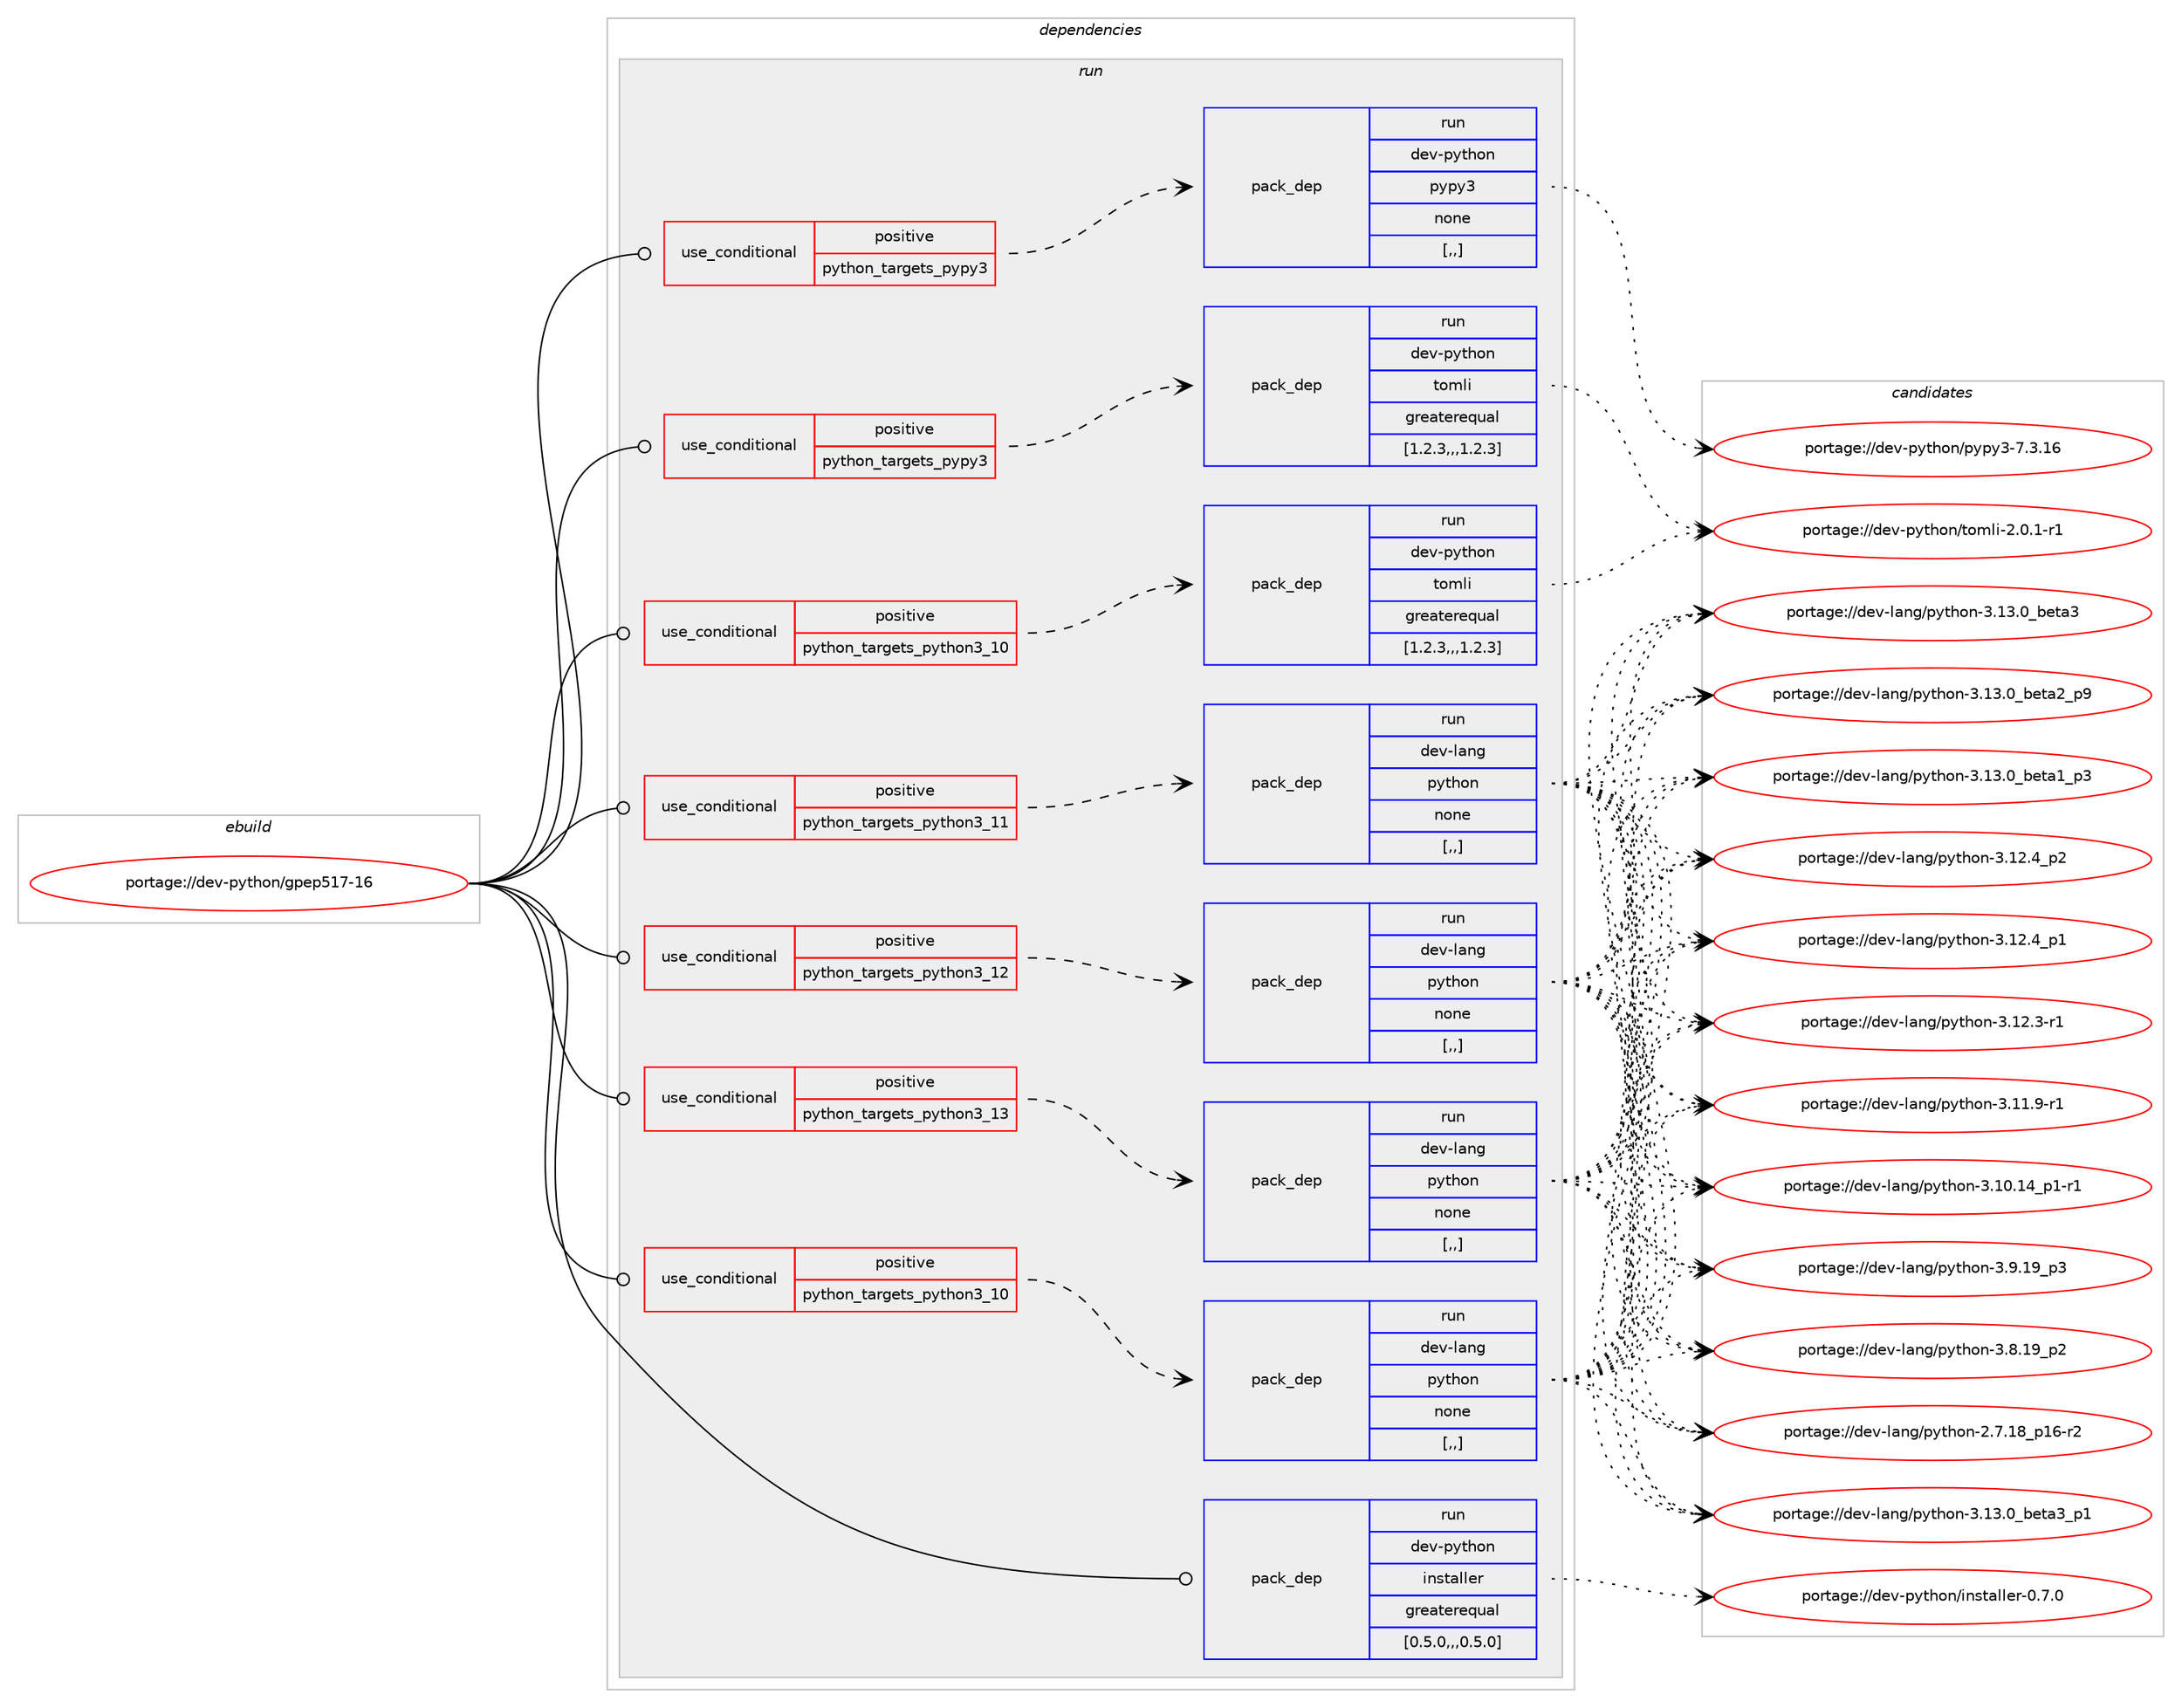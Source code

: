 digraph prolog {

# *************
# Graph options
# *************

newrank=true;
concentrate=true;
compound=true;
graph [rankdir=LR,fontname=Helvetica,fontsize=10,ranksep=1.5];#, ranksep=2.5, nodesep=0.2];
edge  [arrowhead=vee];
node  [fontname=Helvetica,fontsize=10];

# **********
# The ebuild
# **********

subgraph cluster_leftcol {
color=gray;
rank=same;
label=<<i>ebuild</i>>;
id [label="portage://dev-python/gpep517-16", color=red, width=4, href="../dev-python/gpep517-16.svg"];
}

# ****************
# The dependencies
# ****************

subgraph cluster_midcol {
color=gray;
label=<<i>dependencies</i>>;
subgraph cluster_compile {
fillcolor="#eeeeee";
style=filled;
label=<<i>compile</i>>;
}
subgraph cluster_compileandrun {
fillcolor="#eeeeee";
style=filled;
label=<<i>compile and run</i>>;
}
subgraph cluster_run {
fillcolor="#eeeeee";
style=filled;
label=<<i>run</i>>;
subgraph cond32743 {
dependency145951 [label=<<TABLE BORDER="0" CELLBORDER="1" CELLSPACING="0" CELLPADDING="4"><TR><TD ROWSPAN="3" CELLPADDING="10">use_conditional</TD></TR><TR><TD>positive</TD></TR><TR><TD>python_targets_pypy3</TD></TR></TABLE>>, shape=none, color=red];
subgraph pack111973 {
dependency145952 [label=<<TABLE BORDER="0" CELLBORDER="1" CELLSPACING="0" CELLPADDING="4" WIDTH="220"><TR><TD ROWSPAN="6" CELLPADDING="30">pack_dep</TD></TR><TR><TD WIDTH="110">run</TD></TR><TR><TD>dev-python</TD></TR><TR><TD>pypy3</TD></TR><TR><TD>none</TD></TR><TR><TD>[,,]</TD></TR></TABLE>>, shape=none, color=blue];
}
dependency145951:e -> dependency145952:w [weight=20,style="dashed",arrowhead="vee"];
}
id:e -> dependency145951:w [weight=20,style="solid",arrowhead="odot"];
subgraph cond32744 {
dependency145953 [label=<<TABLE BORDER="0" CELLBORDER="1" CELLSPACING="0" CELLPADDING="4"><TR><TD ROWSPAN="3" CELLPADDING="10">use_conditional</TD></TR><TR><TD>positive</TD></TR><TR><TD>python_targets_pypy3</TD></TR></TABLE>>, shape=none, color=red];
subgraph pack111974 {
dependency145954 [label=<<TABLE BORDER="0" CELLBORDER="1" CELLSPACING="0" CELLPADDING="4" WIDTH="220"><TR><TD ROWSPAN="6" CELLPADDING="30">pack_dep</TD></TR><TR><TD WIDTH="110">run</TD></TR><TR><TD>dev-python</TD></TR><TR><TD>tomli</TD></TR><TR><TD>greaterequal</TD></TR><TR><TD>[1.2.3,,,1.2.3]</TD></TR></TABLE>>, shape=none, color=blue];
}
dependency145953:e -> dependency145954:w [weight=20,style="dashed",arrowhead="vee"];
}
id:e -> dependency145953:w [weight=20,style="solid",arrowhead="odot"];
subgraph cond32745 {
dependency145955 [label=<<TABLE BORDER="0" CELLBORDER="1" CELLSPACING="0" CELLPADDING="4"><TR><TD ROWSPAN="3" CELLPADDING="10">use_conditional</TD></TR><TR><TD>positive</TD></TR><TR><TD>python_targets_python3_10</TD></TR></TABLE>>, shape=none, color=red];
subgraph pack111975 {
dependency145956 [label=<<TABLE BORDER="0" CELLBORDER="1" CELLSPACING="0" CELLPADDING="4" WIDTH="220"><TR><TD ROWSPAN="6" CELLPADDING="30">pack_dep</TD></TR><TR><TD WIDTH="110">run</TD></TR><TR><TD>dev-lang</TD></TR><TR><TD>python</TD></TR><TR><TD>none</TD></TR><TR><TD>[,,]</TD></TR></TABLE>>, shape=none, color=blue];
}
dependency145955:e -> dependency145956:w [weight=20,style="dashed",arrowhead="vee"];
}
id:e -> dependency145955:w [weight=20,style="solid",arrowhead="odot"];
subgraph cond32746 {
dependency145957 [label=<<TABLE BORDER="0" CELLBORDER="1" CELLSPACING="0" CELLPADDING="4"><TR><TD ROWSPAN="3" CELLPADDING="10">use_conditional</TD></TR><TR><TD>positive</TD></TR><TR><TD>python_targets_python3_10</TD></TR></TABLE>>, shape=none, color=red];
subgraph pack111976 {
dependency145958 [label=<<TABLE BORDER="0" CELLBORDER="1" CELLSPACING="0" CELLPADDING="4" WIDTH="220"><TR><TD ROWSPAN="6" CELLPADDING="30">pack_dep</TD></TR><TR><TD WIDTH="110">run</TD></TR><TR><TD>dev-python</TD></TR><TR><TD>tomli</TD></TR><TR><TD>greaterequal</TD></TR><TR><TD>[1.2.3,,,1.2.3]</TD></TR></TABLE>>, shape=none, color=blue];
}
dependency145957:e -> dependency145958:w [weight=20,style="dashed",arrowhead="vee"];
}
id:e -> dependency145957:w [weight=20,style="solid",arrowhead="odot"];
subgraph cond32747 {
dependency145959 [label=<<TABLE BORDER="0" CELLBORDER="1" CELLSPACING="0" CELLPADDING="4"><TR><TD ROWSPAN="3" CELLPADDING="10">use_conditional</TD></TR><TR><TD>positive</TD></TR><TR><TD>python_targets_python3_11</TD></TR></TABLE>>, shape=none, color=red];
subgraph pack111977 {
dependency145960 [label=<<TABLE BORDER="0" CELLBORDER="1" CELLSPACING="0" CELLPADDING="4" WIDTH="220"><TR><TD ROWSPAN="6" CELLPADDING="30">pack_dep</TD></TR><TR><TD WIDTH="110">run</TD></TR><TR><TD>dev-lang</TD></TR><TR><TD>python</TD></TR><TR><TD>none</TD></TR><TR><TD>[,,]</TD></TR></TABLE>>, shape=none, color=blue];
}
dependency145959:e -> dependency145960:w [weight=20,style="dashed",arrowhead="vee"];
}
id:e -> dependency145959:w [weight=20,style="solid",arrowhead="odot"];
subgraph cond32748 {
dependency145961 [label=<<TABLE BORDER="0" CELLBORDER="1" CELLSPACING="0" CELLPADDING="4"><TR><TD ROWSPAN="3" CELLPADDING="10">use_conditional</TD></TR><TR><TD>positive</TD></TR><TR><TD>python_targets_python3_12</TD></TR></TABLE>>, shape=none, color=red];
subgraph pack111978 {
dependency145962 [label=<<TABLE BORDER="0" CELLBORDER="1" CELLSPACING="0" CELLPADDING="4" WIDTH="220"><TR><TD ROWSPAN="6" CELLPADDING="30">pack_dep</TD></TR><TR><TD WIDTH="110">run</TD></TR><TR><TD>dev-lang</TD></TR><TR><TD>python</TD></TR><TR><TD>none</TD></TR><TR><TD>[,,]</TD></TR></TABLE>>, shape=none, color=blue];
}
dependency145961:e -> dependency145962:w [weight=20,style="dashed",arrowhead="vee"];
}
id:e -> dependency145961:w [weight=20,style="solid",arrowhead="odot"];
subgraph cond32749 {
dependency145963 [label=<<TABLE BORDER="0" CELLBORDER="1" CELLSPACING="0" CELLPADDING="4"><TR><TD ROWSPAN="3" CELLPADDING="10">use_conditional</TD></TR><TR><TD>positive</TD></TR><TR><TD>python_targets_python3_13</TD></TR></TABLE>>, shape=none, color=red];
subgraph pack111979 {
dependency145964 [label=<<TABLE BORDER="0" CELLBORDER="1" CELLSPACING="0" CELLPADDING="4" WIDTH="220"><TR><TD ROWSPAN="6" CELLPADDING="30">pack_dep</TD></TR><TR><TD WIDTH="110">run</TD></TR><TR><TD>dev-lang</TD></TR><TR><TD>python</TD></TR><TR><TD>none</TD></TR><TR><TD>[,,]</TD></TR></TABLE>>, shape=none, color=blue];
}
dependency145963:e -> dependency145964:w [weight=20,style="dashed",arrowhead="vee"];
}
id:e -> dependency145963:w [weight=20,style="solid",arrowhead="odot"];
subgraph pack111980 {
dependency145965 [label=<<TABLE BORDER="0" CELLBORDER="1" CELLSPACING="0" CELLPADDING="4" WIDTH="220"><TR><TD ROWSPAN="6" CELLPADDING="30">pack_dep</TD></TR><TR><TD WIDTH="110">run</TD></TR><TR><TD>dev-python</TD></TR><TR><TD>installer</TD></TR><TR><TD>greaterequal</TD></TR><TR><TD>[0.5.0,,,0.5.0]</TD></TR></TABLE>>, shape=none, color=blue];
}
id:e -> dependency145965:w [weight=20,style="solid",arrowhead="odot"];
}
}

# **************
# The candidates
# **************

subgraph cluster_choices {
rank=same;
color=gray;
label=<<i>candidates</i>>;

subgraph choice111973 {
color=black;
nodesep=1;
choice10010111845112121116104111110471121211121215145554651464954 [label="portage://dev-python/pypy3-7.3.16", color=red, width=4,href="../dev-python/pypy3-7.3.16.svg"];
dependency145952:e -> choice10010111845112121116104111110471121211121215145554651464954:w [style=dotted,weight="100"];
}
subgraph choice111974 {
color=black;
nodesep=1;
choice10010111845112121116104111110471161111091081054550464846494511449 [label="portage://dev-python/tomli-2.0.1-r1", color=red, width=4,href="../dev-python/tomli-2.0.1-r1.svg"];
dependency145954:e -> choice10010111845112121116104111110471161111091081054550464846494511449:w [style=dotted,weight="100"];
}
subgraph choice111975 {
color=black;
nodesep=1;
choice10010111845108971101034711212111610411111045514649514648959810111697519511249 [label="portage://dev-lang/python-3.13.0_beta3_p1", color=red, width=4,href="../dev-lang/python-3.13.0_beta3_p1.svg"];
choice1001011184510897110103471121211161041111104551464951464895981011169751 [label="portage://dev-lang/python-3.13.0_beta3", color=red, width=4,href="../dev-lang/python-3.13.0_beta3.svg"];
choice10010111845108971101034711212111610411111045514649514648959810111697509511257 [label="portage://dev-lang/python-3.13.0_beta2_p9", color=red, width=4,href="../dev-lang/python-3.13.0_beta2_p9.svg"];
choice10010111845108971101034711212111610411111045514649514648959810111697499511251 [label="portage://dev-lang/python-3.13.0_beta1_p3", color=red, width=4,href="../dev-lang/python-3.13.0_beta1_p3.svg"];
choice100101118451089711010347112121116104111110455146495046529511250 [label="portage://dev-lang/python-3.12.4_p2", color=red, width=4,href="../dev-lang/python-3.12.4_p2.svg"];
choice100101118451089711010347112121116104111110455146495046529511249 [label="portage://dev-lang/python-3.12.4_p1", color=red, width=4,href="../dev-lang/python-3.12.4_p1.svg"];
choice100101118451089711010347112121116104111110455146495046514511449 [label="portage://dev-lang/python-3.12.3-r1", color=red, width=4,href="../dev-lang/python-3.12.3-r1.svg"];
choice100101118451089711010347112121116104111110455146494946574511449 [label="portage://dev-lang/python-3.11.9-r1", color=red, width=4,href="../dev-lang/python-3.11.9-r1.svg"];
choice100101118451089711010347112121116104111110455146494846495295112494511449 [label="portage://dev-lang/python-3.10.14_p1-r1", color=red, width=4,href="../dev-lang/python-3.10.14_p1-r1.svg"];
choice100101118451089711010347112121116104111110455146574649579511251 [label="portage://dev-lang/python-3.9.19_p3", color=red, width=4,href="../dev-lang/python-3.9.19_p3.svg"];
choice100101118451089711010347112121116104111110455146564649579511250 [label="portage://dev-lang/python-3.8.19_p2", color=red, width=4,href="../dev-lang/python-3.8.19_p2.svg"];
choice100101118451089711010347112121116104111110455046554649569511249544511450 [label="portage://dev-lang/python-2.7.18_p16-r2", color=red, width=4,href="../dev-lang/python-2.7.18_p16-r2.svg"];
dependency145956:e -> choice10010111845108971101034711212111610411111045514649514648959810111697519511249:w [style=dotted,weight="100"];
dependency145956:e -> choice1001011184510897110103471121211161041111104551464951464895981011169751:w [style=dotted,weight="100"];
dependency145956:e -> choice10010111845108971101034711212111610411111045514649514648959810111697509511257:w [style=dotted,weight="100"];
dependency145956:e -> choice10010111845108971101034711212111610411111045514649514648959810111697499511251:w [style=dotted,weight="100"];
dependency145956:e -> choice100101118451089711010347112121116104111110455146495046529511250:w [style=dotted,weight="100"];
dependency145956:e -> choice100101118451089711010347112121116104111110455146495046529511249:w [style=dotted,weight="100"];
dependency145956:e -> choice100101118451089711010347112121116104111110455146495046514511449:w [style=dotted,weight="100"];
dependency145956:e -> choice100101118451089711010347112121116104111110455146494946574511449:w [style=dotted,weight="100"];
dependency145956:e -> choice100101118451089711010347112121116104111110455146494846495295112494511449:w [style=dotted,weight="100"];
dependency145956:e -> choice100101118451089711010347112121116104111110455146574649579511251:w [style=dotted,weight="100"];
dependency145956:e -> choice100101118451089711010347112121116104111110455146564649579511250:w [style=dotted,weight="100"];
dependency145956:e -> choice100101118451089711010347112121116104111110455046554649569511249544511450:w [style=dotted,weight="100"];
}
subgraph choice111976 {
color=black;
nodesep=1;
choice10010111845112121116104111110471161111091081054550464846494511449 [label="portage://dev-python/tomli-2.0.1-r1", color=red, width=4,href="../dev-python/tomli-2.0.1-r1.svg"];
dependency145958:e -> choice10010111845112121116104111110471161111091081054550464846494511449:w [style=dotted,weight="100"];
}
subgraph choice111977 {
color=black;
nodesep=1;
choice10010111845108971101034711212111610411111045514649514648959810111697519511249 [label="portage://dev-lang/python-3.13.0_beta3_p1", color=red, width=4,href="../dev-lang/python-3.13.0_beta3_p1.svg"];
choice1001011184510897110103471121211161041111104551464951464895981011169751 [label="portage://dev-lang/python-3.13.0_beta3", color=red, width=4,href="../dev-lang/python-3.13.0_beta3.svg"];
choice10010111845108971101034711212111610411111045514649514648959810111697509511257 [label="portage://dev-lang/python-3.13.0_beta2_p9", color=red, width=4,href="../dev-lang/python-3.13.0_beta2_p9.svg"];
choice10010111845108971101034711212111610411111045514649514648959810111697499511251 [label="portage://dev-lang/python-3.13.0_beta1_p3", color=red, width=4,href="../dev-lang/python-3.13.0_beta1_p3.svg"];
choice100101118451089711010347112121116104111110455146495046529511250 [label="portage://dev-lang/python-3.12.4_p2", color=red, width=4,href="../dev-lang/python-3.12.4_p2.svg"];
choice100101118451089711010347112121116104111110455146495046529511249 [label="portage://dev-lang/python-3.12.4_p1", color=red, width=4,href="../dev-lang/python-3.12.4_p1.svg"];
choice100101118451089711010347112121116104111110455146495046514511449 [label="portage://dev-lang/python-3.12.3-r1", color=red, width=4,href="../dev-lang/python-3.12.3-r1.svg"];
choice100101118451089711010347112121116104111110455146494946574511449 [label="portage://dev-lang/python-3.11.9-r1", color=red, width=4,href="../dev-lang/python-3.11.9-r1.svg"];
choice100101118451089711010347112121116104111110455146494846495295112494511449 [label="portage://dev-lang/python-3.10.14_p1-r1", color=red, width=4,href="../dev-lang/python-3.10.14_p1-r1.svg"];
choice100101118451089711010347112121116104111110455146574649579511251 [label="portage://dev-lang/python-3.9.19_p3", color=red, width=4,href="../dev-lang/python-3.9.19_p3.svg"];
choice100101118451089711010347112121116104111110455146564649579511250 [label="portage://dev-lang/python-3.8.19_p2", color=red, width=4,href="../dev-lang/python-3.8.19_p2.svg"];
choice100101118451089711010347112121116104111110455046554649569511249544511450 [label="portage://dev-lang/python-2.7.18_p16-r2", color=red, width=4,href="../dev-lang/python-2.7.18_p16-r2.svg"];
dependency145960:e -> choice10010111845108971101034711212111610411111045514649514648959810111697519511249:w [style=dotted,weight="100"];
dependency145960:e -> choice1001011184510897110103471121211161041111104551464951464895981011169751:w [style=dotted,weight="100"];
dependency145960:e -> choice10010111845108971101034711212111610411111045514649514648959810111697509511257:w [style=dotted,weight="100"];
dependency145960:e -> choice10010111845108971101034711212111610411111045514649514648959810111697499511251:w [style=dotted,weight="100"];
dependency145960:e -> choice100101118451089711010347112121116104111110455146495046529511250:w [style=dotted,weight="100"];
dependency145960:e -> choice100101118451089711010347112121116104111110455146495046529511249:w [style=dotted,weight="100"];
dependency145960:e -> choice100101118451089711010347112121116104111110455146495046514511449:w [style=dotted,weight="100"];
dependency145960:e -> choice100101118451089711010347112121116104111110455146494946574511449:w [style=dotted,weight="100"];
dependency145960:e -> choice100101118451089711010347112121116104111110455146494846495295112494511449:w [style=dotted,weight="100"];
dependency145960:e -> choice100101118451089711010347112121116104111110455146574649579511251:w [style=dotted,weight="100"];
dependency145960:e -> choice100101118451089711010347112121116104111110455146564649579511250:w [style=dotted,weight="100"];
dependency145960:e -> choice100101118451089711010347112121116104111110455046554649569511249544511450:w [style=dotted,weight="100"];
}
subgraph choice111978 {
color=black;
nodesep=1;
choice10010111845108971101034711212111610411111045514649514648959810111697519511249 [label="portage://dev-lang/python-3.13.0_beta3_p1", color=red, width=4,href="../dev-lang/python-3.13.0_beta3_p1.svg"];
choice1001011184510897110103471121211161041111104551464951464895981011169751 [label="portage://dev-lang/python-3.13.0_beta3", color=red, width=4,href="../dev-lang/python-3.13.0_beta3.svg"];
choice10010111845108971101034711212111610411111045514649514648959810111697509511257 [label="portage://dev-lang/python-3.13.0_beta2_p9", color=red, width=4,href="../dev-lang/python-3.13.0_beta2_p9.svg"];
choice10010111845108971101034711212111610411111045514649514648959810111697499511251 [label="portage://dev-lang/python-3.13.0_beta1_p3", color=red, width=4,href="../dev-lang/python-3.13.0_beta1_p3.svg"];
choice100101118451089711010347112121116104111110455146495046529511250 [label="portage://dev-lang/python-3.12.4_p2", color=red, width=4,href="../dev-lang/python-3.12.4_p2.svg"];
choice100101118451089711010347112121116104111110455146495046529511249 [label="portage://dev-lang/python-3.12.4_p1", color=red, width=4,href="../dev-lang/python-3.12.4_p1.svg"];
choice100101118451089711010347112121116104111110455146495046514511449 [label="portage://dev-lang/python-3.12.3-r1", color=red, width=4,href="../dev-lang/python-3.12.3-r1.svg"];
choice100101118451089711010347112121116104111110455146494946574511449 [label="portage://dev-lang/python-3.11.9-r1", color=red, width=4,href="../dev-lang/python-3.11.9-r1.svg"];
choice100101118451089711010347112121116104111110455146494846495295112494511449 [label="portage://dev-lang/python-3.10.14_p1-r1", color=red, width=4,href="../dev-lang/python-3.10.14_p1-r1.svg"];
choice100101118451089711010347112121116104111110455146574649579511251 [label="portage://dev-lang/python-3.9.19_p3", color=red, width=4,href="../dev-lang/python-3.9.19_p3.svg"];
choice100101118451089711010347112121116104111110455146564649579511250 [label="portage://dev-lang/python-3.8.19_p2", color=red, width=4,href="../dev-lang/python-3.8.19_p2.svg"];
choice100101118451089711010347112121116104111110455046554649569511249544511450 [label="portage://dev-lang/python-2.7.18_p16-r2", color=red, width=4,href="../dev-lang/python-2.7.18_p16-r2.svg"];
dependency145962:e -> choice10010111845108971101034711212111610411111045514649514648959810111697519511249:w [style=dotted,weight="100"];
dependency145962:e -> choice1001011184510897110103471121211161041111104551464951464895981011169751:w [style=dotted,weight="100"];
dependency145962:e -> choice10010111845108971101034711212111610411111045514649514648959810111697509511257:w [style=dotted,weight="100"];
dependency145962:e -> choice10010111845108971101034711212111610411111045514649514648959810111697499511251:w [style=dotted,weight="100"];
dependency145962:e -> choice100101118451089711010347112121116104111110455146495046529511250:w [style=dotted,weight="100"];
dependency145962:e -> choice100101118451089711010347112121116104111110455146495046529511249:w [style=dotted,weight="100"];
dependency145962:e -> choice100101118451089711010347112121116104111110455146495046514511449:w [style=dotted,weight="100"];
dependency145962:e -> choice100101118451089711010347112121116104111110455146494946574511449:w [style=dotted,weight="100"];
dependency145962:e -> choice100101118451089711010347112121116104111110455146494846495295112494511449:w [style=dotted,weight="100"];
dependency145962:e -> choice100101118451089711010347112121116104111110455146574649579511251:w [style=dotted,weight="100"];
dependency145962:e -> choice100101118451089711010347112121116104111110455146564649579511250:w [style=dotted,weight="100"];
dependency145962:e -> choice100101118451089711010347112121116104111110455046554649569511249544511450:w [style=dotted,weight="100"];
}
subgraph choice111979 {
color=black;
nodesep=1;
choice10010111845108971101034711212111610411111045514649514648959810111697519511249 [label="portage://dev-lang/python-3.13.0_beta3_p1", color=red, width=4,href="../dev-lang/python-3.13.0_beta3_p1.svg"];
choice1001011184510897110103471121211161041111104551464951464895981011169751 [label="portage://dev-lang/python-3.13.0_beta3", color=red, width=4,href="../dev-lang/python-3.13.0_beta3.svg"];
choice10010111845108971101034711212111610411111045514649514648959810111697509511257 [label="portage://dev-lang/python-3.13.0_beta2_p9", color=red, width=4,href="../dev-lang/python-3.13.0_beta2_p9.svg"];
choice10010111845108971101034711212111610411111045514649514648959810111697499511251 [label="portage://dev-lang/python-3.13.0_beta1_p3", color=red, width=4,href="../dev-lang/python-3.13.0_beta1_p3.svg"];
choice100101118451089711010347112121116104111110455146495046529511250 [label="portage://dev-lang/python-3.12.4_p2", color=red, width=4,href="../dev-lang/python-3.12.4_p2.svg"];
choice100101118451089711010347112121116104111110455146495046529511249 [label="portage://dev-lang/python-3.12.4_p1", color=red, width=4,href="../dev-lang/python-3.12.4_p1.svg"];
choice100101118451089711010347112121116104111110455146495046514511449 [label="portage://dev-lang/python-3.12.3-r1", color=red, width=4,href="../dev-lang/python-3.12.3-r1.svg"];
choice100101118451089711010347112121116104111110455146494946574511449 [label="portage://dev-lang/python-3.11.9-r1", color=red, width=4,href="../dev-lang/python-3.11.9-r1.svg"];
choice100101118451089711010347112121116104111110455146494846495295112494511449 [label="portage://dev-lang/python-3.10.14_p1-r1", color=red, width=4,href="../dev-lang/python-3.10.14_p1-r1.svg"];
choice100101118451089711010347112121116104111110455146574649579511251 [label="portage://dev-lang/python-3.9.19_p3", color=red, width=4,href="../dev-lang/python-3.9.19_p3.svg"];
choice100101118451089711010347112121116104111110455146564649579511250 [label="portage://dev-lang/python-3.8.19_p2", color=red, width=4,href="../dev-lang/python-3.8.19_p2.svg"];
choice100101118451089711010347112121116104111110455046554649569511249544511450 [label="portage://dev-lang/python-2.7.18_p16-r2", color=red, width=4,href="../dev-lang/python-2.7.18_p16-r2.svg"];
dependency145964:e -> choice10010111845108971101034711212111610411111045514649514648959810111697519511249:w [style=dotted,weight="100"];
dependency145964:e -> choice1001011184510897110103471121211161041111104551464951464895981011169751:w [style=dotted,weight="100"];
dependency145964:e -> choice10010111845108971101034711212111610411111045514649514648959810111697509511257:w [style=dotted,weight="100"];
dependency145964:e -> choice10010111845108971101034711212111610411111045514649514648959810111697499511251:w [style=dotted,weight="100"];
dependency145964:e -> choice100101118451089711010347112121116104111110455146495046529511250:w [style=dotted,weight="100"];
dependency145964:e -> choice100101118451089711010347112121116104111110455146495046529511249:w [style=dotted,weight="100"];
dependency145964:e -> choice100101118451089711010347112121116104111110455146495046514511449:w [style=dotted,weight="100"];
dependency145964:e -> choice100101118451089711010347112121116104111110455146494946574511449:w [style=dotted,weight="100"];
dependency145964:e -> choice100101118451089711010347112121116104111110455146494846495295112494511449:w [style=dotted,weight="100"];
dependency145964:e -> choice100101118451089711010347112121116104111110455146574649579511251:w [style=dotted,weight="100"];
dependency145964:e -> choice100101118451089711010347112121116104111110455146564649579511250:w [style=dotted,weight="100"];
dependency145964:e -> choice100101118451089711010347112121116104111110455046554649569511249544511450:w [style=dotted,weight="100"];
}
subgraph choice111980 {
color=black;
nodesep=1;
choice100101118451121211161041111104710511011511697108108101114454846554648 [label="portage://dev-python/installer-0.7.0", color=red, width=4,href="../dev-python/installer-0.7.0.svg"];
dependency145965:e -> choice100101118451121211161041111104710511011511697108108101114454846554648:w [style=dotted,weight="100"];
}
}

}

